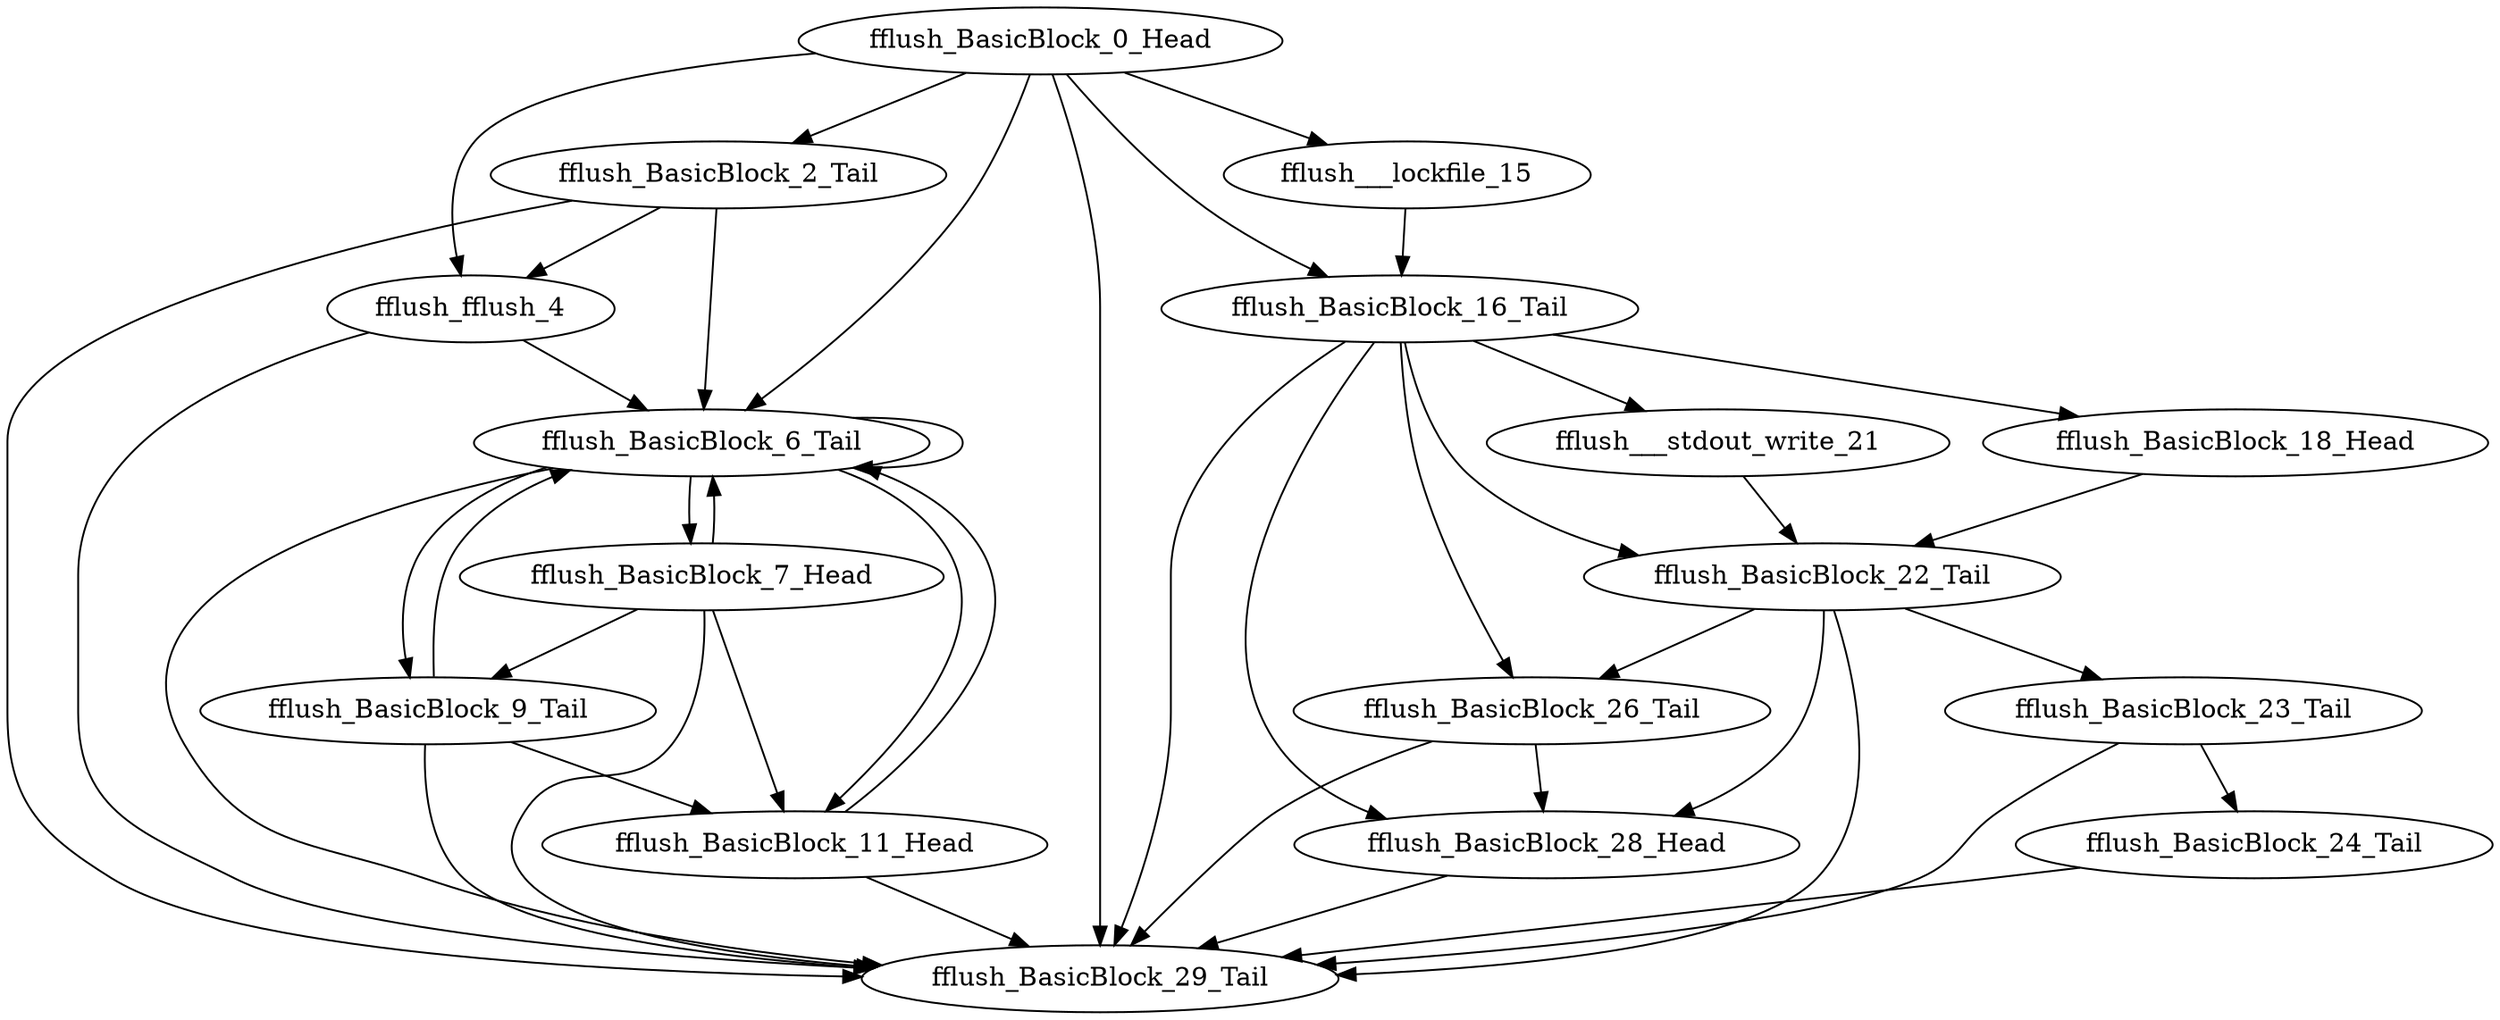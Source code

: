 digraph G {
    "fflush_BasicBlock_2_Tail" -> "fflush_fflush_4"
    "fflush_BasicBlock_2_Tail" -> "fflush_BasicBlock_29_Tail"
    "fflush_BasicBlock_2_Tail" -> "fflush_BasicBlock_6_Tail"
    "fflush_fflush_4" -> "fflush_BasicBlock_29_Tail"
    "fflush_fflush_4" -> "fflush_BasicBlock_6_Tail"
    "fflush_BasicBlock_9_Tail" -> "fflush_BasicBlock_29_Tail"
    "fflush_BasicBlock_9_Tail" -> "fflush_BasicBlock_6_Tail"
    "fflush_BasicBlock_9_Tail" -> "fflush_BasicBlock_11_Head"
    "fflush_BasicBlock_0_Head" -> "fflush_BasicBlock_2_Tail"
    "fflush_BasicBlock_0_Head" -> "fflush_fflush_4"
    "fflush_BasicBlock_0_Head" -> "fflush_BasicBlock_29_Tail"
    "fflush_BasicBlock_0_Head" -> "fflush_BasicBlock_6_Tail"
    "fflush_BasicBlock_0_Head" -> "fflush_BasicBlock_16_Tail"
    "fflush_BasicBlock_0_Head" -> "fflush___lockfile_15"
    "fflush_BasicBlock_7_Head" -> "fflush_BasicBlock_9_Tail"
    "fflush_BasicBlock_7_Head" -> "fflush_BasicBlock_29_Tail"
    "fflush_BasicBlock_7_Head" -> "fflush_BasicBlock_6_Tail"
    "fflush_BasicBlock_7_Head" -> "fflush_BasicBlock_11_Head"
    "fflush_BasicBlock_26_Tail" -> "fflush_BasicBlock_29_Tail"
    "fflush_BasicBlock_26_Tail" -> "fflush_BasicBlock_28_Head"
    "fflush_BasicBlock_24_Tail" -> "fflush_BasicBlock_29_Tail"
    "fflush_BasicBlock_28_Head" -> "fflush_BasicBlock_29_Tail"
    "fflush___stdout_write_21" -> "fflush_BasicBlock_22_Tail"
    "fflush_BasicBlock_6_Tail" -> "fflush_BasicBlock_9_Tail"
    "fflush_BasicBlock_6_Tail" -> "fflush_BasicBlock_7_Head"
    "fflush_BasicBlock_6_Tail" -> "fflush_BasicBlock_29_Tail"
    "fflush_BasicBlock_6_Tail" -> "fflush_BasicBlock_6_Tail"
    "fflush_BasicBlock_6_Tail" -> "fflush_BasicBlock_11_Head"
    "fflush_BasicBlock_16_Tail" -> "fflush_BasicBlock_29_Tail"
    "fflush_BasicBlock_16_Tail" -> "fflush_BasicBlock_26_Tail"
    "fflush_BasicBlock_16_Tail" -> "fflush_BasicBlock_28_Head"
    "fflush_BasicBlock_16_Tail" -> "fflush___stdout_write_21"
    "fflush_BasicBlock_16_Tail" -> "fflush_BasicBlock_22_Tail"
    "fflush_BasicBlock_16_Tail" -> "fflush_BasicBlock_18_Head"
    "fflush_BasicBlock_22_Tail" -> "fflush_BasicBlock_29_Tail"
    "fflush_BasicBlock_22_Tail" -> "fflush_BasicBlock_26_Tail"
    "fflush_BasicBlock_22_Tail" -> "fflush_BasicBlock_28_Head"
    "fflush_BasicBlock_22_Tail" -> "fflush_BasicBlock_23_Tail"
    "fflush___lockfile_15" -> "fflush_BasicBlock_16_Tail"
    "fflush_BasicBlock_23_Tail" -> "fflush_BasicBlock_29_Tail"
    "fflush_BasicBlock_23_Tail" -> "fflush_BasicBlock_24_Tail"
    "fflush_BasicBlock_18_Head" -> "fflush_BasicBlock_22_Tail"
    "fflush_BasicBlock_11_Head" -> "fflush_BasicBlock_29_Tail"
    "fflush_BasicBlock_11_Head" -> "fflush_BasicBlock_6_Tail"
}
